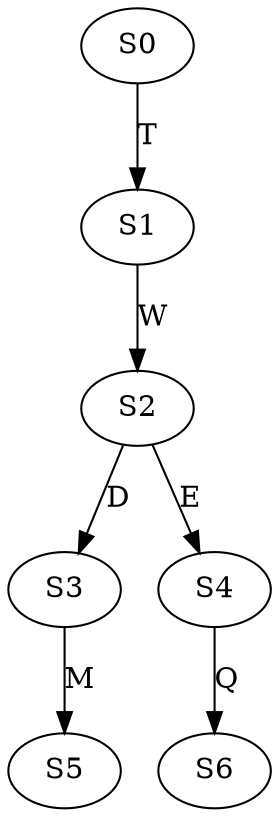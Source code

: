 strict digraph  {
	S0 -> S1 [ label = T ];
	S1 -> S2 [ label = W ];
	S2 -> S3 [ label = D ];
	S2 -> S4 [ label = E ];
	S3 -> S5 [ label = M ];
	S4 -> S6 [ label = Q ];
}
